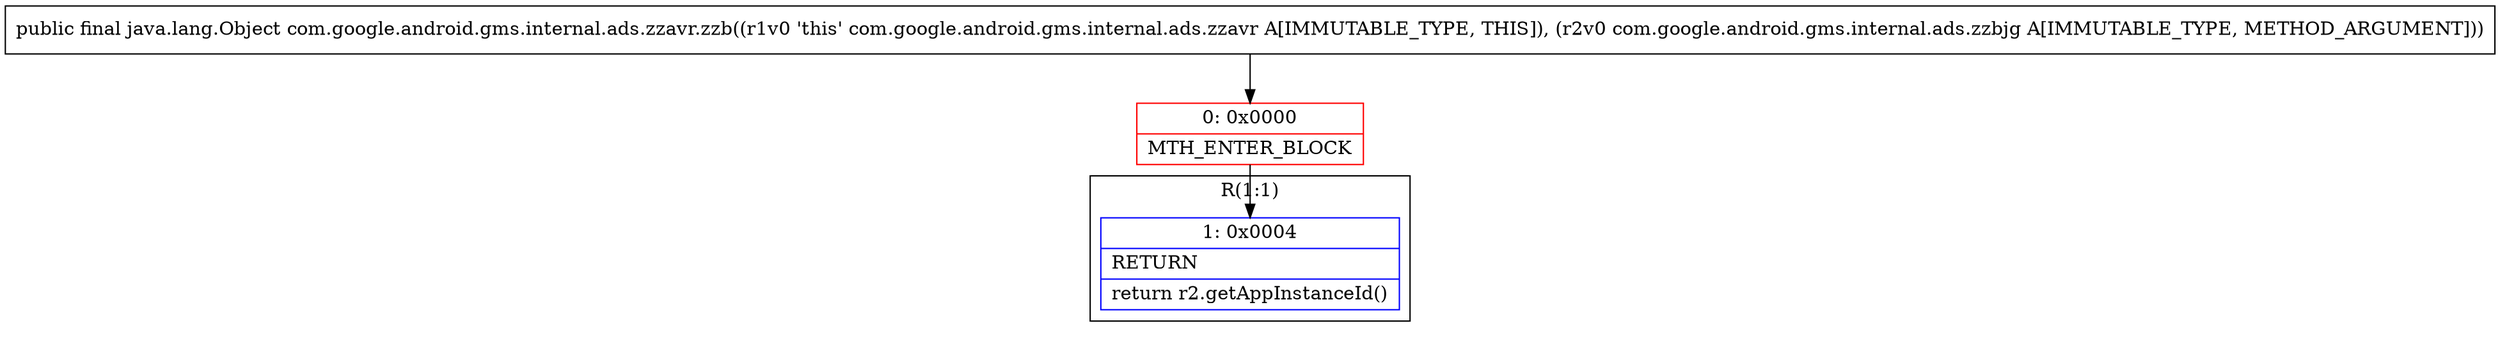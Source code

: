 digraph "CFG forcom.google.android.gms.internal.ads.zzavr.zzb(Lcom\/google\/android\/gms\/internal\/ads\/zzbjg;)Ljava\/lang\/Object;" {
subgraph cluster_Region_1843316793 {
label = "R(1:1)";
node [shape=record,color=blue];
Node_1 [shape=record,label="{1\:\ 0x0004|RETURN\l|return r2.getAppInstanceId()\l}"];
}
Node_0 [shape=record,color=red,label="{0\:\ 0x0000|MTH_ENTER_BLOCK\l}"];
MethodNode[shape=record,label="{public final java.lang.Object com.google.android.gms.internal.ads.zzavr.zzb((r1v0 'this' com.google.android.gms.internal.ads.zzavr A[IMMUTABLE_TYPE, THIS]), (r2v0 com.google.android.gms.internal.ads.zzbjg A[IMMUTABLE_TYPE, METHOD_ARGUMENT])) }"];
MethodNode -> Node_0;
Node_0 -> Node_1;
}

